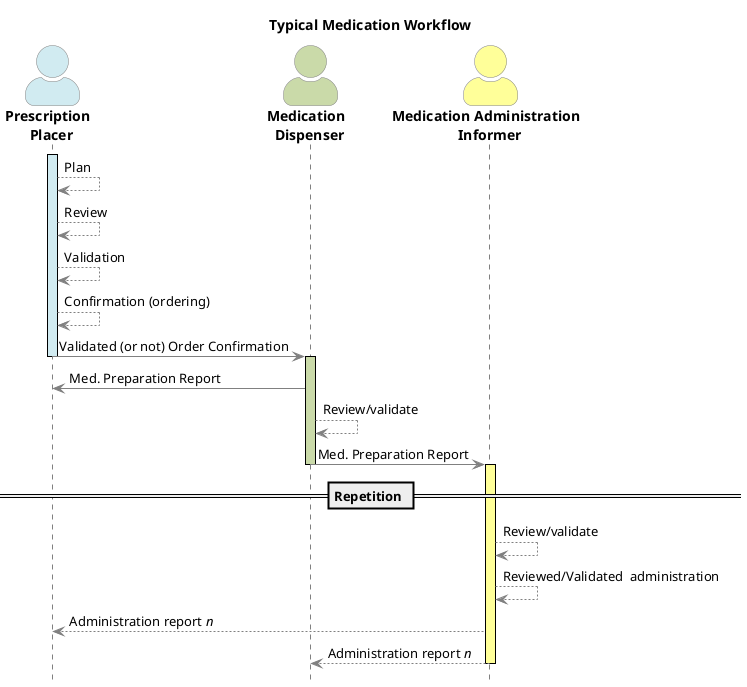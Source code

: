 @startuml
title Typical Medication Workflow
skinparam actorStyle awesome

skinparam sequence {
ArrowColor gray
ActorBorderColor gray
LifeLineBorderColor black
}
skinparam shadowing false
hide footbox


actor "**Prescription** \n **Placer**" as P #d1ebf1
actor "**Medication** \n **Dispenser**" as PD #cadaa9
actor "**Medication Administration** \n **Informer**" as MAI #ffff99

activate P #d1ebf1

P --> P: Plan
P --> P: Review
P --> P: Validation
P --> P: Confirmation (ordering)


P -> PD: Validated (or not) Order Confirmation
deactivate P

activate PD #cadaa9




PD -> P: Med. Preparation Report
PD --> PD: Review/validate

PD -> MAI: Med. Preparation Report
deactivate PD

== Repetition ==

activate MAI #ffff99

MAI --> MAI: Review/validate

MAI --> MAI: Reviewed/Validated  administration
MAI --> P: Administration report <i>n</i>

MAI --> PD: Administration report <i>n</i>



deactivate MAI

@enduml